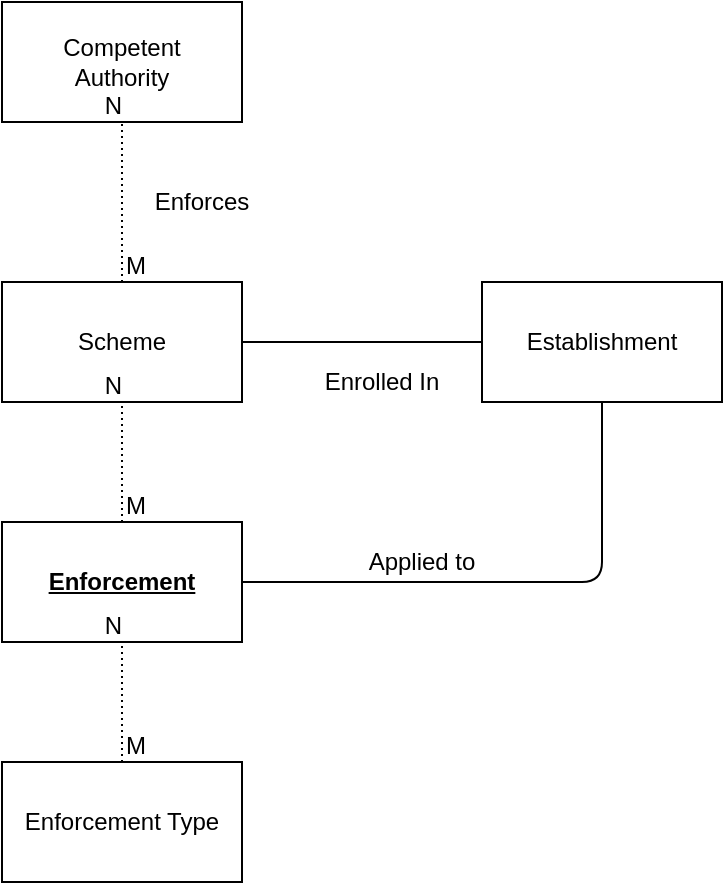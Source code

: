<mxfile version="13.1.11" type="device"><diagram id="C5RBs43oDa-KdzZeNtuy" name="Page-1"><mxGraphModel dx="1327" dy="753" grid="1" gridSize="10" guides="1" tooltips="1" connect="1" arrows="1" fold="1" page="1" pageScale="1" pageWidth="827" pageHeight="1169" math="0" shadow="0"><root><mxCell id="WIyWlLk6GJQsqaUBKTNV-0"/><mxCell id="WIyWlLk6GJQsqaUBKTNV-1" parent="WIyWlLk6GJQsqaUBKTNV-0"/><mxCell id="8JdgNKyFn9PyIBuvd6aE-0" value="Scheme" style="rounded=0;whiteSpace=wrap;html=1;" parent="WIyWlLk6GJQsqaUBKTNV-1" vertex="1"><mxGeometry x="360" y="360" width="120" height="60" as="geometry"/></mxCell><mxCell id="8JdgNKyFn9PyIBuvd6aE-2" value="&lt;b&gt;&lt;u&gt;Enforcement&lt;/u&gt;&lt;/b&gt;" style="rounded=0;whiteSpace=wrap;html=1;" parent="WIyWlLk6GJQsqaUBKTNV-1" vertex="1"><mxGeometry x="360" y="480" width="120" height="60" as="geometry"/></mxCell><mxCell id="8JdgNKyFn9PyIBuvd6aE-4" value="Establishment" style="rounded=0;whiteSpace=wrap;html=1;" parent="WIyWlLk6GJQsqaUBKTNV-1" vertex="1"><mxGeometry x="600" y="360" width="120" height="60" as="geometry"/></mxCell><mxCell id="8JdgNKyFn9PyIBuvd6aE-5" value="Competent&lt;br&gt;Authority" style="rounded=0;whiteSpace=wrap;html=1;" parent="WIyWlLk6GJQsqaUBKTNV-1" vertex="1"><mxGeometry x="360" y="220" width="120" height="60" as="geometry"/></mxCell><mxCell id="8JdgNKyFn9PyIBuvd6aE-25" style="edgeStyle=none;rounded=0;orthogonalLoop=1;jettySize=auto;html=1;entryX=1;entryY=0.5;entryDx=0;entryDy=0;" parent="WIyWlLk6GJQsqaUBKTNV-1" edge="1"><mxGeometry relative="1" as="geometry"><mxPoint x="480" y="520" as="sourcePoint"/><mxPoint x="480" y="520" as="targetPoint"/></mxGeometry></mxCell><mxCell id="8JdgNKyFn9PyIBuvd6aE-27" value="" style="endArrow=none;html=1;entryX=0;entryY=0.5;entryDx=0;entryDy=0;exitX=1;exitY=0.5;exitDx=0;exitDy=0;" parent="WIyWlLk6GJQsqaUBKTNV-1" edge="1"><mxGeometry width="50" height="50" relative="1" as="geometry"><mxPoint x="480" y="390" as="sourcePoint"/><mxPoint x="600" y="390" as="targetPoint"/></mxGeometry></mxCell><mxCell id="8JdgNKyFn9PyIBuvd6aE-29" value="Enrolled In" style="text;html=1;strokeColor=none;fillColor=none;align=center;verticalAlign=middle;whiteSpace=wrap;rounded=0;" parent="WIyWlLk6GJQsqaUBKTNV-1" vertex="1"><mxGeometry x="520" y="400" width="60" height="20" as="geometry"/></mxCell><mxCell id="8JdgNKyFn9PyIBuvd6aE-33" value="Enforces" style="text;html=1;strokeColor=none;fillColor=none;align=center;verticalAlign=middle;whiteSpace=wrap;rounded=0;" parent="WIyWlLk6GJQsqaUBKTNV-1" vertex="1"><mxGeometry x="430" y="310" width="60" height="20" as="geometry"/></mxCell><mxCell id="8JdgNKyFn9PyIBuvd6aE-35" value="" style="endArrow=none;html=1;entryX=0.5;entryY=1;entryDx=0;entryDy=0;exitX=1;exitY=0.5;exitDx=0;exitDy=0;" parent="WIyWlLk6GJQsqaUBKTNV-1" source="8JdgNKyFn9PyIBuvd6aE-2" target="8JdgNKyFn9PyIBuvd6aE-4" edge="1"><mxGeometry width="50" height="50" relative="1" as="geometry"><mxPoint x="420" y="450" as="sourcePoint"/><mxPoint x="470" y="400" as="targetPoint"/><Array as="points"><mxPoint x="660" y="510"/></Array></mxGeometry></mxCell><mxCell id="8JdgNKyFn9PyIBuvd6aE-37" value="Enforcement Type" style="rounded=0;whiteSpace=wrap;html=1;" parent="WIyWlLk6GJQsqaUBKTNV-1" vertex="1"><mxGeometry x="360" y="600" width="120" height="60" as="geometry"/></mxCell><mxCell id="8JdgNKyFn9PyIBuvd6aE-45" value="Applied to" style="text;html=1;strokeColor=none;fillColor=none;align=center;verticalAlign=middle;whiteSpace=wrap;rounded=0;" parent="WIyWlLk6GJQsqaUBKTNV-1" vertex="1"><mxGeometry x="520" y="490" width="100" height="20" as="geometry"/></mxCell><mxCell id="8JdgNKyFn9PyIBuvd6aE-48" value="" style="endArrow=none;html=1;rounded=0;dashed=1;dashPattern=1 2;entryX=0.5;entryY=1;entryDx=0;entryDy=0;exitX=0.5;exitY=0;exitDx=0;exitDy=0;" parent="WIyWlLk6GJQsqaUBKTNV-1" source="8JdgNKyFn9PyIBuvd6aE-0" target="8JdgNKyFn9PyIBuvd6aE-5" edge="1"><mxGeometry relative="1" as="geometry"><mxPoint x="370" y="420" as="sourcePoint"/><mxPoint x="530" y="420" as="targetPoint"/></mxGeometry></mxCell><mxCell id="8JdgNKyFn9PyIBuvd6aE-49" value="M" style="resizable=0;html=1;align=left;verticalAlign=bottom;" parent="8JdgNKyFn9PyIBuvd6aE-48" connectable="0" vertex="1"><mxGeometry x="-1" relative="1" as="geometry"/></mxCell><mxCell id="8JdgNKyFn9PyIBuvd6aE-50" value="N" style="resizable=0;html=1;align=right;verticalAlign=bottom;" parent="8JdgNKyFn9PyIBuvd6aE-48" connectable="0" vertex="1"><mxGeometry x="1" relative="1" as="geometry"/></mxCell><mxCell id="8JdgNKyFn9PyIBuvd6aE-54" value="" style="endArrow=none;html=1;rounded=0;dashed=1;dashPattern=1 2;entryX=0.5;entryY=1;entryDx=0;entryDy=0;" parent="WIyWlLk6GJQsqaUBKTNV-1" source="8JdgNKyFn9PyIBuvd6aE-2" target="8JdgNKyFn9PyIBuvd6aE-0" edge="1"><mxGeometry relative="1" as="geometry"><mxPoint x="370" y="520" as="sourcePoint"/><mxPoint x="530" y="520" as="targetPoint"/></mxGeometry></mxCell><mxCell id="8JdgNKyFn9PyIBuvd6aE-55" value="M" style="resizable=0;html=1;align=left;verticalAlign=bottom;" parent="8JdgNKyFn9PyIBuvd6aE-54" connectable="0" vertex="1"><mxGeometry x="-1" relative="1" as="geometry"/></mxCell><mxCell id="8JdgNKyFn9PyIBuvd6aE-56" value="N" style="resizable=0;html=1;align=right;verticalAlign=bottom;" parent="8JdgNKyFn9PyIBuvd6aE-54" connectable="0" vertex="1"><mxGeometry x="1" relative="1" as="geometry"/></mxCell><mxCell id="8JdgNKyFn9PyIBuvd6aE-60" value="" style="endArrow=none;html=1;rounded=0;dashed=1;dashPattern=1 2;entryX=0.5;entryY=1;entryDx=0;entryDy=0;exitX=0.5;exitY=0;exitDx=0;exitDy=0;" parent="WIyWlLk6GJQsqaUBKTNV-1" source="8JdgNKyFn9PyIBuvd6aE-37" target="8JdgNKyFn9PyIBuvd6aE-2" edge="1"><mxGeometry relative="1" as="geometry"><mxPoint x="370" y="520" as="sourcePoint"/><mxPoint x="530" y="520" as="targetPoint"/></mxGeometry></mxCell><mxCell id="8JdgNKyFn9PyIBuvd6aE-61" value="M" style="resizable=0;html=1;align=left;verticalAlign=bottom;" parent="8JdgNKyFn9PyIBuvd6aE-60" connectable="0" vertex="1"><mxGeometry x="-1" relative="1" as="geometry"/></mxCell><mxCell id="8JdgNKyFn9PyIBuvd6aE-62" value="N" style="resizable=0;html=1;align=right;verticalAlign=bottom;" parent="8JdgNKyFn9PyIBuvd6aE-60" connectable="0" vertex="1"><mxGeometry x="1" relative="1" as="geometry"/></mxCell></root></mxGraphModel></diagram></mxfile>
